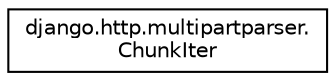digraph "Graphical Class Hierarchy"
{
 // LATEX_PDF_SIZE
  edge [fontname="Helvetica",fontsize="10",labelfontname="Helvetica",labelfontsize="10"];
  node [fontname="Helvetica",fontsize="10",shape=record];
  rankdir="LR";
  Node0 [label="django.http.multipartparser.\lChunkIter",height=0.2,width=0.4,color="black", fillcolor="white", style="filled",URL="$classdjango_1_1http_1_1multipartparser_1_1_chunk_iter.html",tooltip=" "];
}
